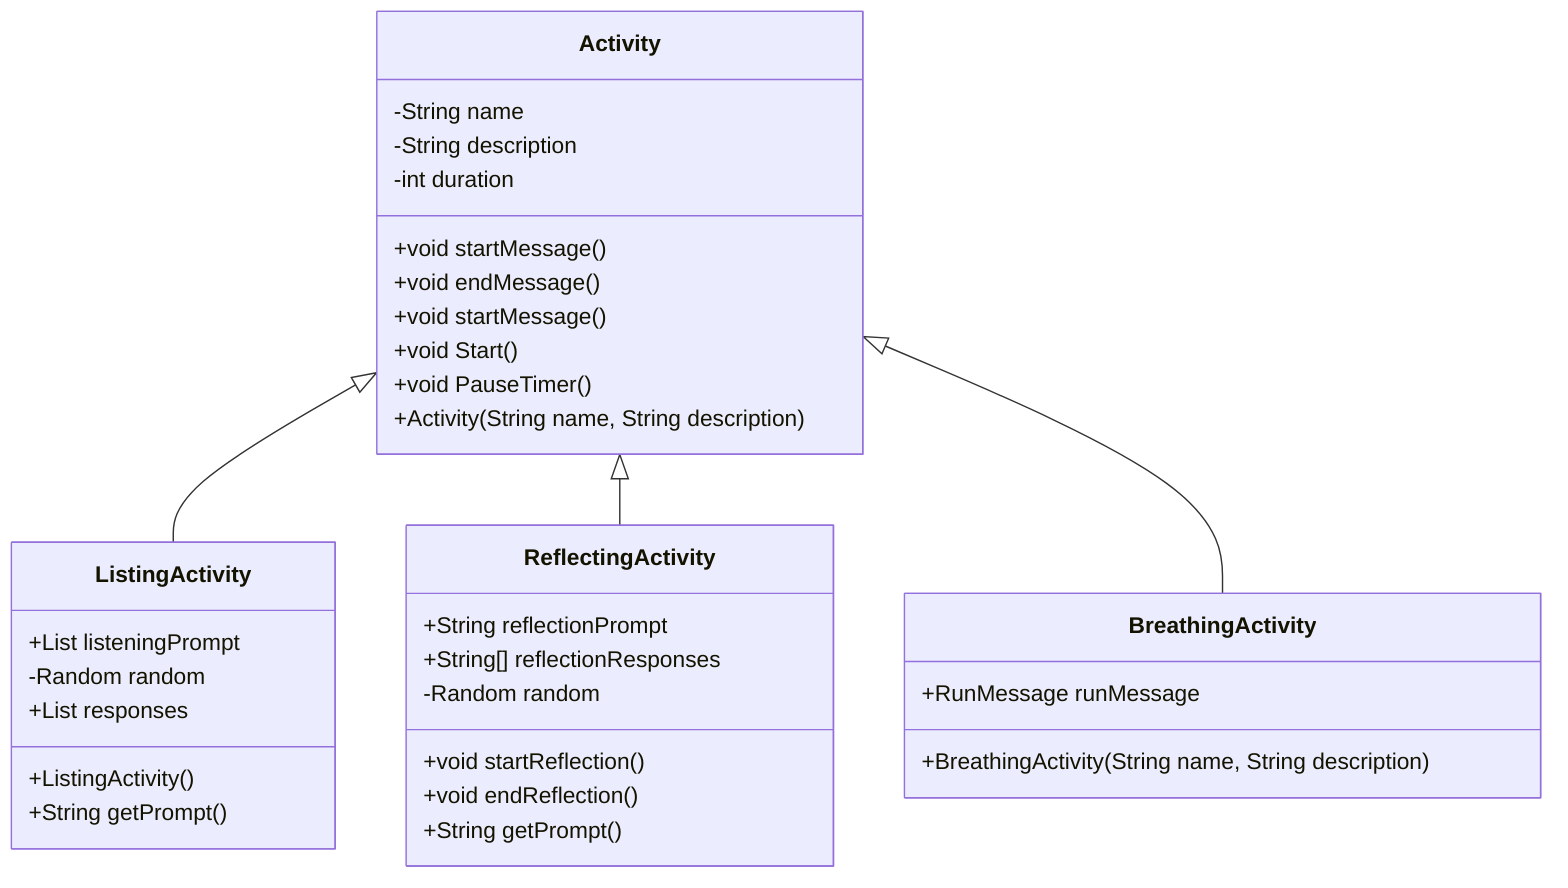 ---
Mindfulness Class Diagram
---
classDiagram
    Activity <|-- ListingActivity
    Activity <|-- ReflectingActivity
    Activity <|-- BreathingActivity
    
    class Activity {
        -String name
        -String description
        -int duration
        +void startMessage()
        +void endMessage()
        +void startMessage()
        +void Start()
        +void PauseTimer()
        +Activity(String name, String description)
    }

    class ListingActivity {
        +List<String> listeningPrompt
        -Random random
        +List<String> responses
        +ListingActivity()
        +String getPrompt()
    }

    class ReflectingActivity {
        +String reflectionPrompt
        +String[] reflectionResponses
        +void startReflection()
        +void endReflection()
        -Random random
        +String getPrompt()
    }

    class BreathingActivity {
        +RunMessage runMessage
        +BreathingActivity(String name, String description)
    }